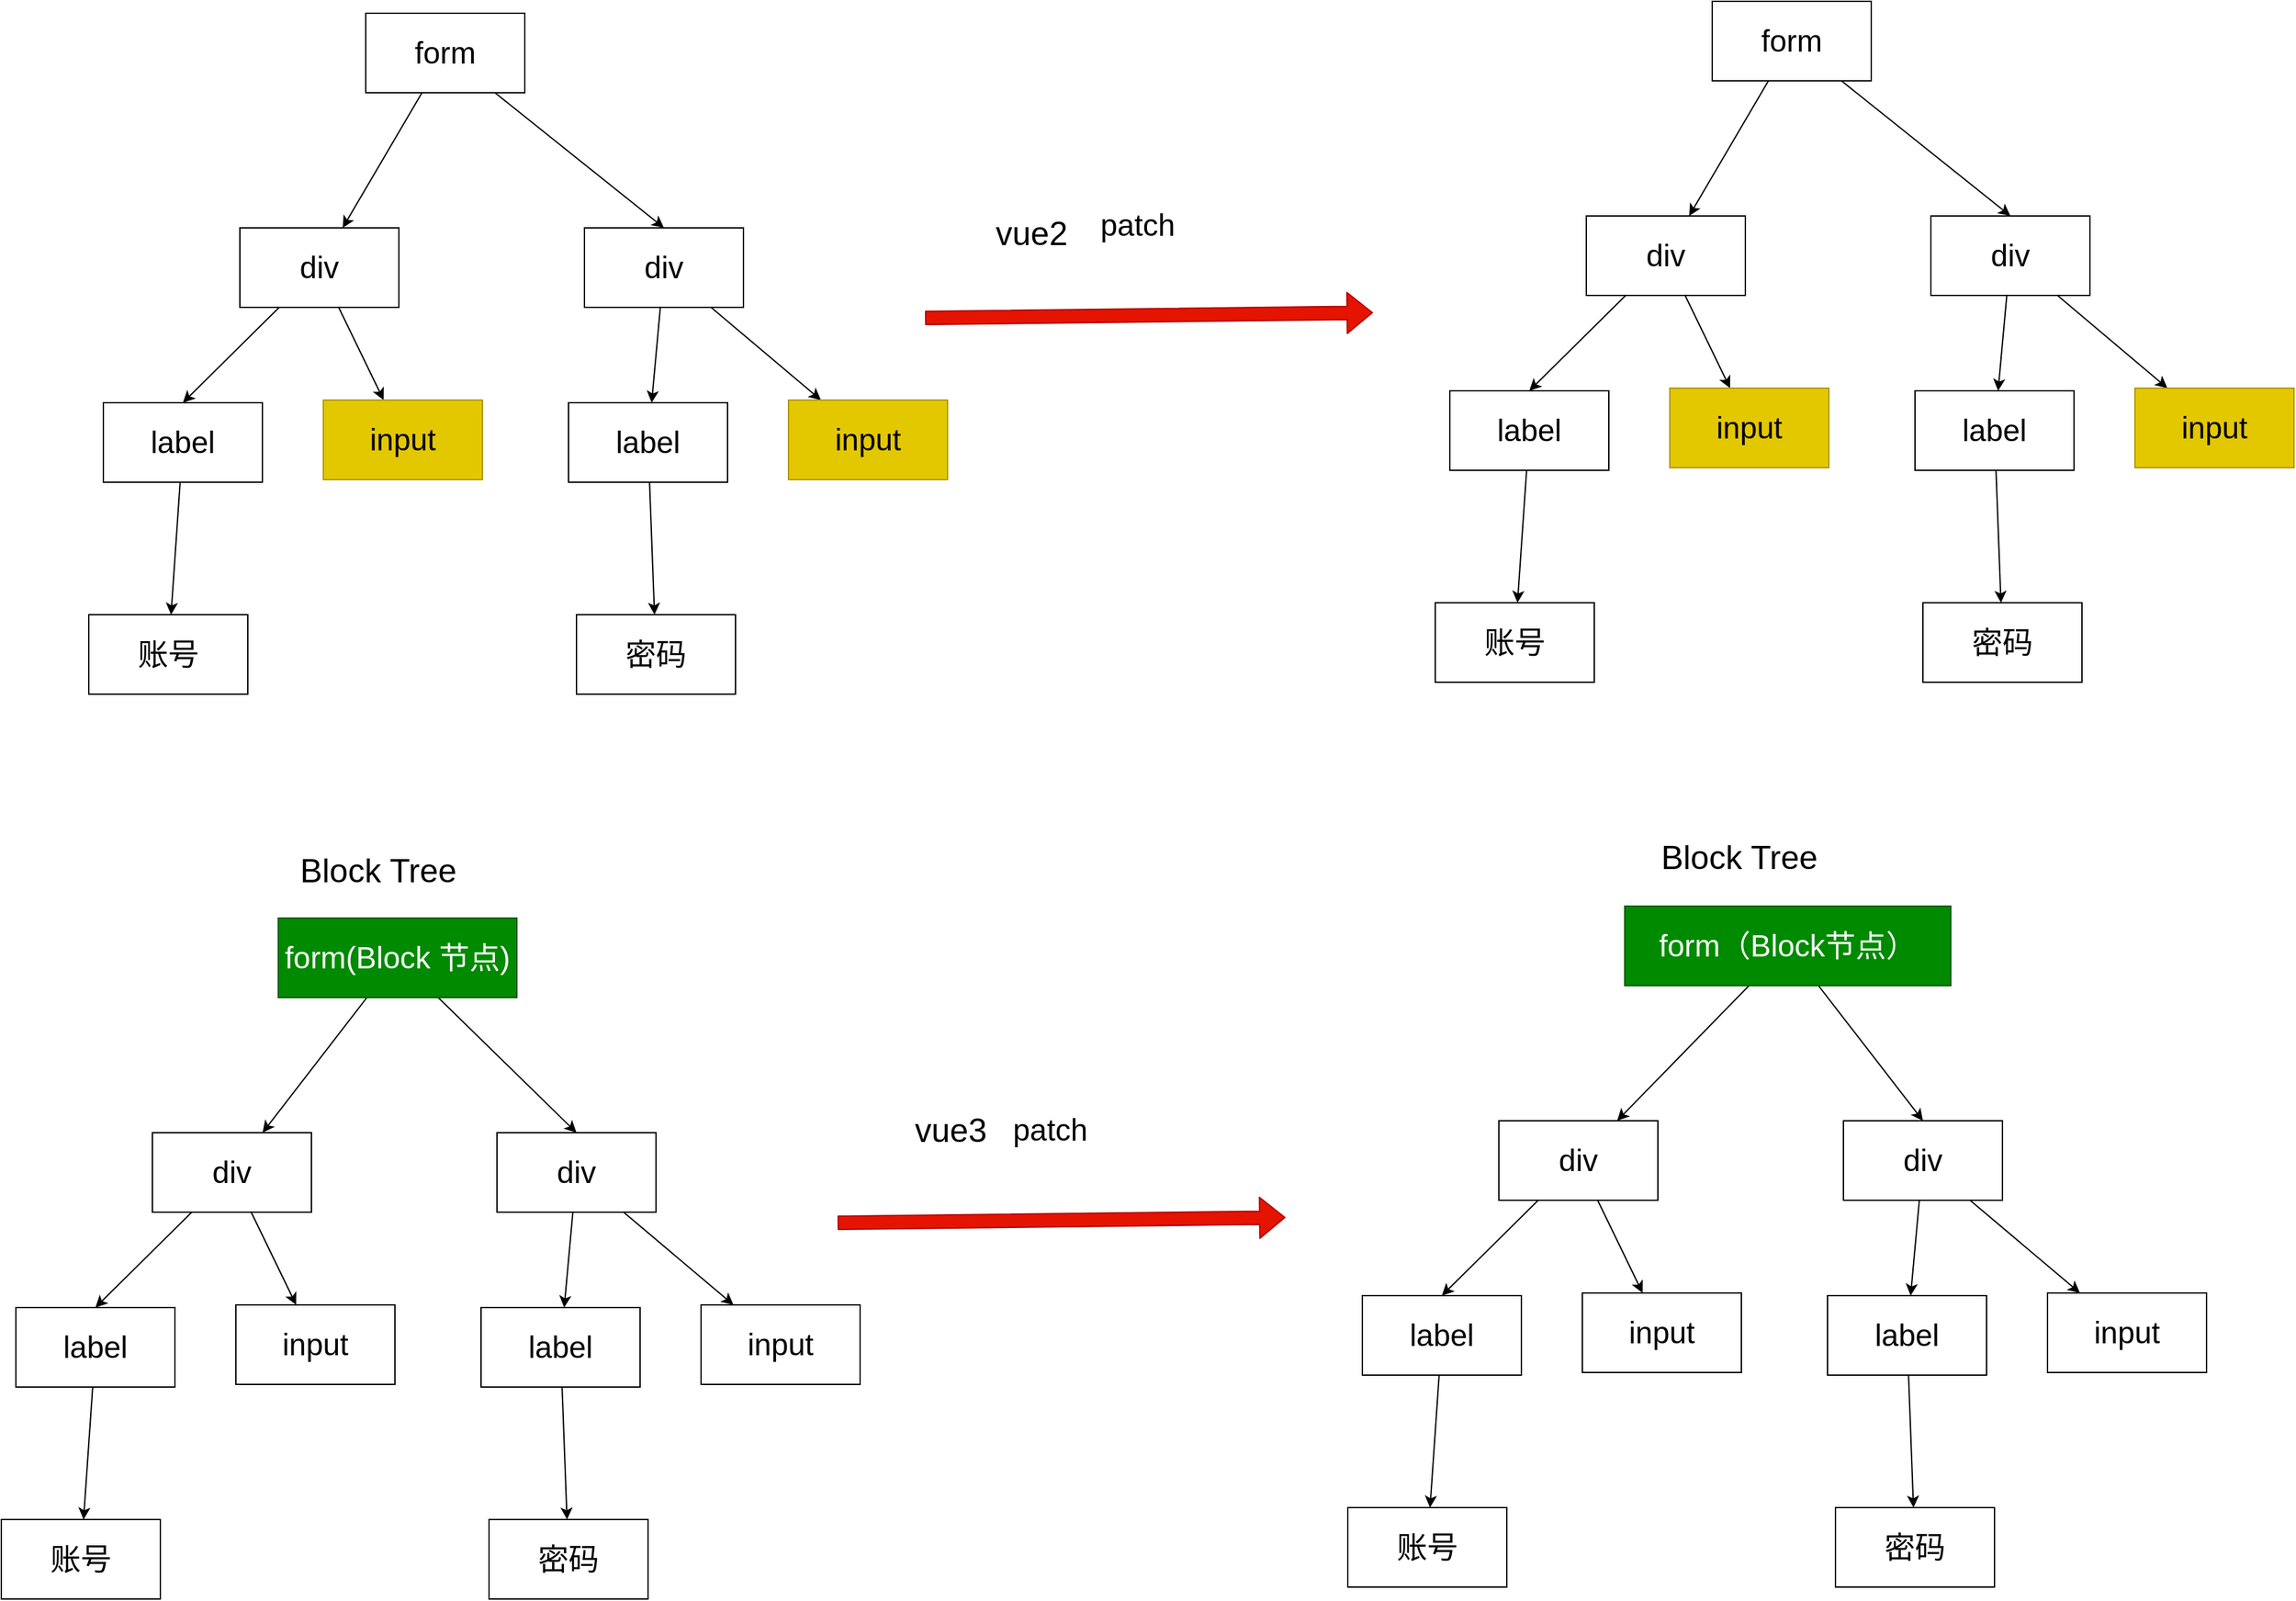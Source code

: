<mxfile>
    <diagram id="Qkgj94lOWWwpsG6SMB7B" name="Page-1">
        <mxGraphModel dx="2314" dy="978" grid="0" gridSize="10" guides="1" tooltips="1" connect="1" arrows="1" fold="1" page="0" pageScale="1" pageWidth="850" pageHeight="1100" math="0" shadow="0">
            <root>
                <mxCell id="0"/>
                <mxCell id="1" parent="0"/>
                <mxCell id="3" style="edgeStyle=none;html=1;fontSize=23;" parent="1" source="2" target="5" edge="1">
                    <mxGeometry relative="1" as="geometry">
                        <mxPoint x="-319.381" y="288.219" as="targetPoint"/>
                    </mxGeometry>
                </mxCell>
                <mxCell id="4" style="edgeStyle=none;html=1;fontSize=23;entryX=0.5;entryY=0;entryDx=0;entryDy=0;" parent="1" source="2" target="6" edge="1">
                    <mxGeometry relative="1" as="geometry">
                        <mxPoint x="-51.781" y="299.019" as="targetPoint"/>
                    </mxGeometry>
                </mxCell>
                <mxCell id="2" value="form" style="rounded=0;whiteSpace=wrap;html=1;fontSize=23;" parent="1" vertex="1">
                    <mxGeometry x="-227" y="133" width="120" height="60" as="geometry"/>
                </mxCell>
                <mxCell id="11" style="edgeStyle=none;html=1;entryX=0.5;entryY=0;entryDx=0;entryDy=0;fontSize=23;" parent="1" source="5" target="7" edge="1">
                    <mxGeometry relative="1" as="geometry"/>
                </mxCell>
                <mxCell id="12" style="edgeStyle=none;html=1;fontSize=23;" parent="1" source="5" target="8" edge="1">
                    <mxGeometry relative="1" as="geometry"/>
                </mxCell>
                <mxCell id="5" value="div" style="rounded=0;whiteSpace=wrap;html=1;fontSize=23;" parent="1" vertex="1">
                    <mxGeometry x="-322" y="295" width="120" height="60" as="geometry"/>
                </mxCell>
                <mxCell id="13" style="edgeStyle=none;html=1;fontSize=23;" parent="1" source="6" target="9" edge="1">
                    <mxGeometry relative="1" as="geometry"/>
                </mxCell>
                <mxCell id="14" style="edgeStyle=none;html=1;fontSize=23;" parent="1" source="6" target="10" edge="1">
                    <mxGeometry relative="1" as="geometry"/>
                </mxCell>
                <mxCell id="6" value="div" style="rounded=0;whiteSpace=wrap;html=1;fontSize=23;" parent="1" vertex="1">
                    <mxGeometry x="-62" y="295" width="120" height="60" as="geometry"/>
                </mxCell>
                <mxCell id="17" style="edgeStyle=none;html=1;fontSize=23;" parent="1" source="7" target="15" edge="1">
                    <mxGeometry relative="1" as="geometry"/>
                </mxCell>
                <mxCell id="7" value="label" style="rounded=0;whiteSpace=wrap;html=1;fontSize=23;" parent="1" vertex="1">
                    <mxGeometry x="-425" y="427" width="120" height="60" as="geometry"/>
                </mxCell>
                <mxCell id="8" value="input" style="rounded=0;whiteSpace=wrap;html=1;fontSize=23;fillColor=#e3c800;fontColor=#000000;strokeColor=#B09500;" parent="1" vertex="1">
                    <mxGeometry x="-259" y="425" width="120" height="60" as="geometry"/>
                </mxCell>
                <mxCell id="21" style="edgeStyle=none;html=1;fontSize=23;" parent="1" source="9" target="20" edge="1">
                    <mxGeometry relative="1" as="geometry"/>
                </mxCell>
                <mxCell id="9" value="label" style="rounded=0;whiteSpace=wrap;html=1;fontSize=23;" parent="1" vertex="1">
                    <mxGeometry x="-74" y="427" width="120" height="60" as="geometry"/>
                </mxCell>
                <mxCell id="10" value="input" style="rounded=0;whiteSpace=wrap;html=1;fontSize=23;fillColor=#e3c800;fontColor=#000000;strokeColor=#B09500;" parent="1" vertex="1">
                    <mxGeometry x="92" y="425" width="120" height="60" as="geometry"/>
                </mxCell>
                <mxCell id="15" value="账号" style="rounded=0;whiteSpace=wrap;html=1;fontSize=23;" parent="1" vertex="1">
                    <mxGeometry x="-436" y="587" width="120" height="60" as="geometry"/>
                </mxCell>
                <mxCell id="20" value="密码" style="rounded=0;whiteSpace=wrap;html=1;fontSize=23;" parent="1" vertex="1">
                    <mxGeometry x="-68" y="587" width="120" height="60" as="geometry"/>
                </mxCell>
                <mxCell id="22" style="edgeStyle=none;html=1;fontSize=23;" parent="1" source="24" target="27" edge="1">
                    <mxGeometry relative="1" as="geometry">
                        <mxPoint x="696.619" y="279.219" as="targetPoint"/>
                    </mxGeometry>
                </mxCell>
                <mxCell id="23" style="edgeStyle=none;html=1;fontSize=23;entryX=0.5;entryY=0;entryDx=0;entryDy=0;" parent="1" source="24" target="30" edge="1">
                    <mxGeometry relative="1" as="geometry">
                        <mxPoint x="964.219" y="290.019" as="targetPoint"/>
                    </mxGeometry>
                </mxCell>
                <mxCell id="24" value="form" style="rounded=0;whiteSpace=wrap;html=1;fontSize=23;" parent="1" vertex="1">
                    <mxGeometry x="789" y="124" width="120" height="60" as="geometry"/>
                </mxCell>
                <mxCell id="25" style="edgeStyle=none;html=1;entryX=0.5;entryY=0;entryDx=0;entryDy=0;fontSize=23;" parent="1" source="27" target="32" edge="1">
                    <mxGeometry relative="1" as="geometry"/>
                </mxCell>
                <mxCell id="26" style="edgeStyle=none;html=1;fontSize=23;" parent="1" source="27" target="33" edge="1">
                    <mxGeometry relative="1" as="geometry"/>
                </mxCell>
                <mxCell id="27" value="div" style="rounded=0;whiteSpace=wrap;html=1;fontSize=23;" parent="1" vertex="1">
                    <mxGeometry x="694" y="286" width="120" height="60" as="geometry"/>
                </mxCell>
                <mxCell id="28" style="edgeStyle=none;html=1;fontSize=23;" parent="1" source="30" target="35" edge="1">
                    <mxGeometry relative="1" as="geometry"/>
                </mxCell>
                <mxCell id="29" style="edgeStyle=none;html=1;fontSize=23;" parent="1" source="30" target="36" edge="1">
                    <mxGeometry relative="1" as="geometry"/>
                </mxCell>
                <mxCell id="30" value="div" style="rounded=0;whiteSpace=wrap;html=1;fontSize=23;" parent="1" vertex="1">
                    <mxGeometry x="954" y="286" width="120" height="60" as="geometry"/>
                </mxCell>
                <mxCell id="31" style="edgeStyle=none;html=1;fontSize=23;" parent="1" source="32" target="37" edge="1">
                    <mxGeometry relative="1" as="geometry"/>
                </mxCell>
                <mxCell id="32" value="label" style="rounded=0;whiteSpace=wrap;html=1;fontSize=23;" parent="1" vertex="1">
                    <mxGeometry x="591" y="418" width="120" height="60" as="geometry"/>
                </mxCell>
                <mxCell id="33" value="input" style="rounded=0;whiteSpace=wrap;html=1;fontSize=23;fillColor=#e3c800;fontColor=#000000;strokeColor=#B09500;" parent="1" vertex="1">
                    <mxGeometry x="757" y="416" width="120" height="60" as="geometry"/>
                </mxCell>
                <mxCell id="34" style="edgeStyle=none;html=1;fontSize=23;" parent="1" source="35" target="38" edge="1">
                    <mxGeometry relative="1" as="geometry"/>
                </mxCell>
                <mxCell id="35" value="label" style="rounded=0;whiteSpace=wrap;html=1;fontSize=23;" parent="1" vertex="1">
                    <mxGeometry x="942" y="418" width="120" height="60" as="geometry"/>
                </mxCell>
                <mxCell id="36" value="input" style="rounded=0;whiteSpace=wrap;html=1;fontSize=23;fillColor=#e3c800;fontColor=#000000;strokeColor=#B09500;" parent="1" vertex="1">
                    <mxGeometry x="1108" y="416" width="120" height="60" as="geometry"/>
                </mxCell>
                <mxCell id="37" value="账号" style="rounded=0;whiteSpace=wrap;html=1;fontSize=23;" parent="1" vertex="1">
                    <mxGeometry x="580" y="578" width="120" height="60" as="geometry"/>
                </mxCell>
                <mxCell id="38" value="密码" style="rounded=0;whiteSpace=wrap;html=1;fontSize=23;" parent="1" vertex="1">
                    <mxGeometry x="948" y="578" width="120" height="60" as="geometry"/>
                </mxCell>
                <mxCell id="39" value="" style="shape=flexArrow;endArrow=classic;html=1;fontSize=23;fillColor=#e51400;strokeColor=#B20000;" parent="1" edge="1">
                    <mxGeometry width="50" height="50" relative="1" as="geometry">
                        <mxPoint x="195" y="363" as="sourcePoint"/>
                        <mxPoint x="533" y="359" as="targetPoint"/>
                    </mxGeometry>
                </mxCell>
                <mxCell id="40" value="patch" style="text;html=1;align=center;verticalAlign=middle;resizable=0;points=[];autosize=1;strokeColor=none;fillColor=none;fontSize=23;" parent="1" vertex="1">
                    <mxGeometry x="318" y="273" width="74" height="40" as="geometry"/>
                </mxCell>
                <mxCell id="41" value="vue2" style="text;html=1;align=center;verticalAlign=middle;resizable=0;points=[];autosize=1;strokeColor=none;fillColor=none;fontSize=25;" vertex="1" parent="1">
                    <mxGeometry x="239" y="277" width="72" height="42" as="geometry"/>
                </mxCell>
                <mxCell id="42" style="edgeStyle=none;html=1;fontSize=23;" edge="1" parent="1" source="44" target="47">
                    <mxGeometry relative="1" as="geometry">
                        <mxPoint x="-385.381" y="971.219" as="targetPoint"/>
                    </mxGeometry>
                </mxCell>
                <mxCell id="43" style="edgeStyle=none;html=1;fontSize=23;entryX=0.5;entryY=0;entryDx=0;entryDy=0;" edge="1" parent="1" source="44" target="50">
                    <mxGeometry relative="1" as="geometry">
                        <mxPoint x="-117.781" y="982.019" as="targetPoint"/>
                    </mxGeometry>
                </mxCell>
                <mxCell id="44" value="form(Block 节点)" style="rounded=0;whiteSpace=wrap;html=1;fontSize=23;fillColor=#008a00;fontColor=#ffffff;strokeColor=#005700;" vertex="1" parent="1">
                    <mxGeometry x="-293" y="816" width="180" height="60" as="geometry"/>
                </mxCell>
                <mxCell id="45" style="edgeStyle=none;html=1;entryX=0.5;entryY=0;entryDx=0;entryDy=0;fontSize=23;" edge="1" parent="1" source="47" target="52">
                    <mxGeometry relative="1" as="geometry"/>
                </mxCell>
                <mxCell id="46" style="edgeStyle=none;html=1;fontSize=23;" edge="1" parent="1" source="47" target="53">
                    <mxGeometry relative="1" as="geometry"/>
                </mxCell>
                <mxCell id="47" value="div" style="rounded=0;whiteSpace=wrap;html=1;fontSize=23;" vertex="1" parent="1">
                    <mxGeometry x="-388" y="978" width="120" height="60" as="geometry"/>
                </mxCell>
                <mxCell id="48" style="edgeStyle=none;html=1;fontSize=23;" edge="1" parent="1" source="50" target="55">
                    <mxGeometry relative="1" as="geometry"/>
                </mxCell>
                <mxCell id="49" style="edgeStyle=none;html=1;fontSize=23;" edge="1" parent="1" source="50" target="56">
                    <mxGeometry relative="1" as="geometry"/>
                </mxCell>
                <mxCell id="50" value="div" style="rounded=0;whiteSpace=wrap;html=1;fontSize=23;" vertex="1" parent="1">
                    <mxGeometry x="-128" y="978" width="120" height="60" as="geometry"/>
                </mxCell>
                <mxCell id="51" style="edgeStyle=none;html=1;fontSize=23;" edge="1" parent="1" source="52" target="57">
                    <mxGeometry relative="1" as="geometry"/>
                </mxCell>
                <mxCell id="52" value="label" style="rounded=0;whiteSpace=wrap;html=1;fontSize=23;" vertex="1" parent="1">
                    <mxGeometry x="-491" y="1110" width="120" height="60" as="geometry"/>
                </mxCell>
                <mxCell id="53" value="input" style="rounded=0;whiteSpace=wrap;html=1;fontSize=23;" vertex="1" parent="1">
                    <mxGeometry x="-325" y="1108" width="120" height="60" as="geometry"/>
                </mxCell>
                <mxCell id="54" style="edgeStyle=none;html=1;fontSize=23;" edge="1" parent="1" source="55" target="58">
                    <mxGeometry relative="1" as="geometry"/>
                </mxCell>
                <mxCell id="55" value="label" style="rounded=0;whiteSpace=wrap;html=1;fontSize=23;" vertex="1" parent="1">
                    <mxGeometry x="-140" y="1110" width="120" height="60" as="geometry"/>
                </mxCell>
                <mxCell id="56" value="input" style="rounded=0;whiteSpace=wrap;html=1;fontSize=23;" vertex="1" parent="1">
                    <mxGeometry x="26" y="1108" width="120" height="60" as="geometry"/>
                </mxCell>
                <mxCell id="57" value="账号" style="rounded=0;whiteSpace=wrap;html=1;fontSize=23;" vertex="1" parent="1">
                    <mxGeometry x="-502" y="1270" width="120" height="60" as="geometry"/>
                </mxCell>
                <mxCell id="58" value="密码" style="rounded=0;whiteSpace=wrap;html=1;fontSize=23;" vertex="1" parent="1">
                    <mxGeometry x="-134" y="1270" width="120" height="60" as="geometry"/>
                </mxCell>
                <mxCell id="59" style="edgeStyle=none;html=1;fontSize=23;" edge="1" parent="1" source="61" target="64">
                    <mxGeometry relative="1" as="geometry">
                        <mxPoint x="630.619" y="962.219" as="targetPoint"/>
                    </mxGeometry>
                </mxCell>
                <mxCell id="60" style="edgeStyle=none;html=1;fontSize=23;entryX=0.5;entryY=0;entryDx=0;entryDy=0;" edge="1" parent="1" source="61" target="67">
                    <mxGeometry relative="1" as="geometry">
                        <mxPoint x="898.219" y="973.019" as="targetPoint"/>
                    </mxGeometry>
                </mxCell>
                <mxCell id="61" value="form（Block节点）" style="rounded=0;whiteSpace=wrap;html=1;fontSize=23;fillColor=#008a00;fontColor=#ffffff;strokeColor=#005700;" vertex="1" parent="1">
                    <mxGeometry x="723" y="807" width="246" height="60" as="geometry"/>
                </mxCell>
                <mxCell id="62" style="edgeStyle=none;html=1;entryX=0.5;entryY=0;entryDx=0;entryDy=0;fontSize=23;" edge="1" parent="1" source="64" target="69">
                    <mxGeometry relative="1" as="geometry"/>
                </mxCell>
                <mxCell id="63" style="edgeStyle=none;html=1;fontSize=23;" edge="1" parent="1" source="64" target="70">
                    <mxGeometry relative="1" as="geometry"/>
                </mxCell>
                <mxCell id="64" value="div" style="rounded=0;whiteSpace=wrap;html=1;fontSize=23;" vertex="1" parent="1">
                    <mxGeometry x="628" y="969" width="120" height="60" as="geometry"/>
                </mxCell>
                <mxCell id="65" style="edgeStyle=none;html=1;fontSize=23;" edge="1" parent="1" source="67" target="72">
                    <mxGeometry relative="1" as="geometry"/>
                </mxCell>
                <mxCell id="66" style="edgeStyle=none;html=1;fontSize=23;" edge="1" parent="1" source="67" target="73">
                    <mxGeometry relative="1" as="geometry"/>
                </mxCell>
                <mxCell id="67" value="div" style="rounded=0;whiteSpace=wrap;html=1;fontSize=23;" vertex="1" parent="1">
                    <mxGeometry x="888" y="969" width="120" height="60" as="geometry"/>
                </mxCell>
                <mxCell id="68" style="edgeStyle=none;html=1;fontSize=23;" edge="1" parent="1" source="69" target="74">
                    <mxGeometry relative="1" as="geometry"/>
                </mxCell>
                <mxCell id="69" value="label" style="rounded=0;whiteSpace=wrap;html=1;fontSize=23;" vertex="1" parent="1">
                    <mxGeometry x="525" y="1101" width="120" height="60" as="geometry"/>
                </mxCell>
                <mxCell id="70" value="input" style="rounded=0;whiteSpace=wrap;html=1;fontSize=23;" vertex="1" parent="1">
                    <mxGeometry x="691" y="1099" width="120" height="60" as="geometry"/>
                </mxCell>
                <mxCell id="71" style="edgeStyle=none;html=1;fontSize=23;" edge="1" parent="1" source="72" target="75">
                    <mxGeometry relative="1" as="geometry"/>
                </mxCell>
                <mxCell id="72" value="label" style="rounded=0;whiteSpace=wrap;html=1;fontSize=23;" vertex="1" parent="1">
                    <mxGeometry x="876" y="1101" width="120" height="60" as="geometry"/>
                </mxCell>
                <mxCell id="73" value="input" style="rounded=0;whiteSpace=wrap;html=1;fontSize=23;" vertex="1" parent="1">
                    <mxGeometry x="1042" y="1099" width="120" height="60" as="geometry"/>
                </mxCell>
                <mxCell id="74" value="账号" style="rounded=0;whiteSpace=wrap;html=1;fontSize=23;" vertex="1" parent="1">
                    <mxGeometry x="514" y="1261" width="120" height="60" as="geometry"/>
                </mxCell>
                <mxCell id="75" value="密码" style="rounded=0;whiteSpace=wrap;html=1;fontSize=23;" vertex="1" parent="1">
                    <mxGeometry x="882" y="1261" width="120" height="60" as="geometry"/>
                </mxCell>
                <mxCell id="76" value="" style="shape=flexArrow;endArrow=classic;html=1;fontSize=23;fillColor=#e51400;strokeColor=#B20000;" edge="1" parent="1">
                    <mxGeometry width="50" height="50" relative="1" as="geometry">
                        <mxPoint x="129" y="1046" as="sourcePoint"/>
                        <mxPoint x="467" y="1042" as="targetPoint"/>
                    </mxGeometry>
                </mxCell>
                <mxCell id="77" value="patch" style="text;html=1;align=center;verticalAlign=middle;resizable=0;points=[];autosize=1;strokeColor=none;fillColor=none;fontSize=23;" vertex="1" parent="1">
                    <mxGeometry x="252" y="956" width="74" height="40" as="geometry"/>
                </mxCell>
                <mxCell id="78" value="vue3" style="text;html=1;align=center;verticalAlign=middle;resizable=0;points=[];autosize=1;strokeColor=none;fillColor=none;fontSize=25;" vertex="1" parent="1">
                    <mxGeometry x="178" y="954" width="72" height="42" as="geometry"/>
                </mxCell>
                <mxCell id="79" value="Block Tree" style="text;html=1;align=center;verticalAlign=middle;resizable=0;points=[];autosize=1;strokeColor=none;fillColor=none;fontSize=25;" vertex="1" parent="1">
                    <mxGeometry x="-286" y="758" width="136" height="42" as="geometry"/>
                </mxCell>
                <mxCell id="81" value="Block Tree" style="text;html=1;align=center;verticalAlign=middle;resizable=0;points=[];autosize=1;strokeColor=none;fillColor=none;fontSize=25;" vertex="1" parent="1">
                    <mxGeometry x="741" y="748" width="136" height="42" as="geometry"/>
                </mxCell>
            </root>
        </mxGraphModel>
    </diagram>
</mxfile>